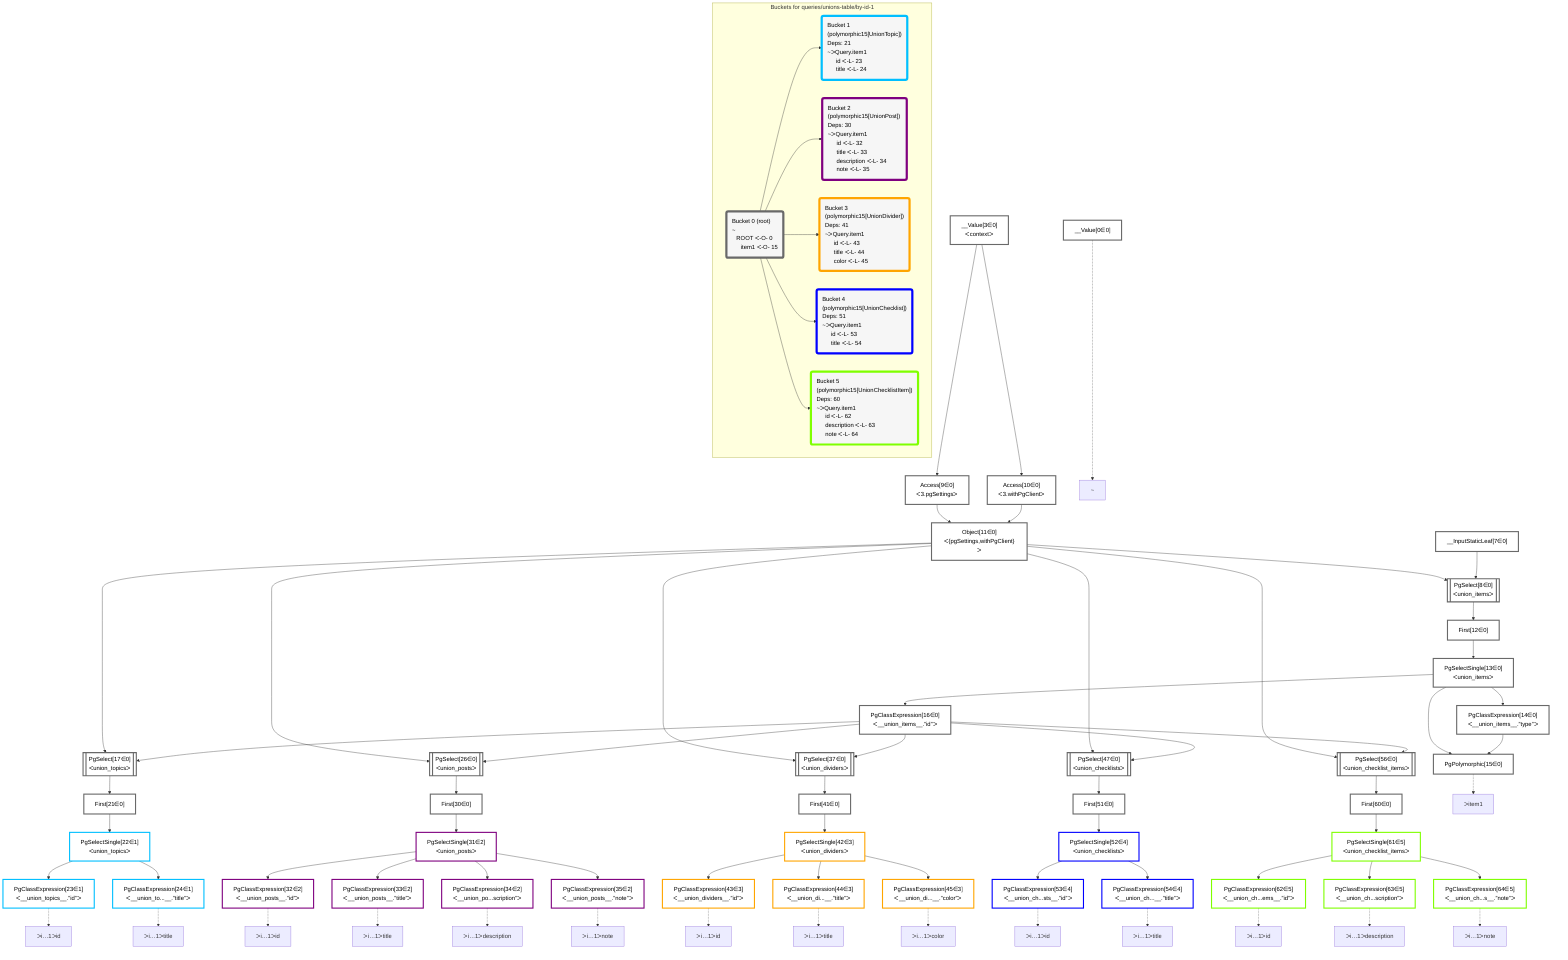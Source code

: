 graph TD
    classDef path fill:#eee,stroke:#000,color:#000
    classDef plan fill:#fff,stroke-width:3px,color:#000
    classDef itemplan fill:#fff,stroke-width:6px,color:#000
    classDef sideeffectplan fill:#f00,stroke-width:6px,color:#000
    classDef bucket fill:#f6f6f6,color:#000,stroke-width:6px,text-align:left


    %% define plans
    __Value0["__Value[0∈0]"]:::plan
    __Value3["__Value[3∈0]<br />ᐸcontextᐳ"]:::plan
    __InputStaticLeaf7["__InputStaticLeaf[7∈0]"]:::plan
    Access9["Access[9∈0]<br />ᐸ3.pgSettingsᐳ"]:::plan
    Access10["Access[10∈0]<br />ᐸ3.withPgClientᐳ"]:::plan
    Object11["Object[11∈0]<br />ᐸ{pgSettings,withPgClient}ᐳ"]:::plan
    PgSelect8[["PgSelect[8∈0]<br />ᐸunion_itemsᐳ"]]:::plan
    First12["First[12∈0]"]:::plan
    PgSelectSingle13["PgSelectSingle[13∈0]<br />ᐸunion_itemsᐳ"]:::plan
    PgClassExpression14["PgClassExpression[14∈0]<br />ᐸ__union_items__.”type”ᐳ"]:::plan
    PgPolymorphic15["PgPolymorphic[15∈0]"]:::plan
    PgClassExpression16["PgClassExpression[16∈0]<br />ᐸ__union_items__.”id”ᐳ"]:::plan
    PgSelect17[["PgSelect[17∈0]<br />ᐸunion_topicsᐳ"]]:::plan
    First21["First[21∈0]"]:::plan
    PgSelectSingle22["PgSelectSingle[22∈1]<br />ᐸunion_topicsᐳ"]:::plan
    PgClassExpression23["PgClassExpression[23∈1]<br />ᐸ__union_topics__.”id”ᐳ"]:::plan
    PgClassExpression24["PgClassExpression[24∈1]<br />ᐸ__union_to...__.”title”ᐳ"]:::plan
    PgSelect26[["PgSelect[26∈0]<br />ᐸunion_postsᐳ"]]:::plan
    First30["First[30∈0]"]:::plan
    PgSelectSingle31["PgSelectSingle[31∈2]<br />ᐸunion_postsᐳ"]:::plan
    PgClassExpression32["PgClassExpression[32∈2]<br />ᐸ__union_posts__.”id”ᐳ"]:::plan
    PgClassExpression33["PgClassExpression[33∈2]<br />ᐸ__union_posts__.”title”ᐳ"]:::plan
    PgClassExpression34["PgClassExpression[34∈2]<br />ᐸ__union_po...scription”ᐳ"]:::plan
    PgClassExpression35["PgClassExpression[35∈2]<br />ᐸ__union_posts__.”note”ᐳ"]:::plan
    PgSelect37[["PgSelect[37∈0]<br />ᐸunion_dividersᐳ"]]:::plan
    First41["First[41∈0]"]:::plan
    PgSelectSingle42["PgSelectSingle[42∈3]<br />ᐸunion_dividersᐳ"]:::plan
    PgClassExpression43["PgClassExpression[43∈3]<br />ᐸ__union_dividers__.”id”ᐳ"]:::plan
    PgClassExpression44["PgClassExpression[44∈3]<br />ᐸ__union_di...__.”title”ᐳ"]:::plan
    PgClassExpression45["PgClassExpression[45∈3]<br />ᐸ__union_di...__.”color”ᐳ"]:::plan
    PgSelect47[["PgSelect[47∈0]<br />ᐸunion_checklistsᐳ"]]:::plan
    First51["First[51∈0]"]:::plan
    PgSelectSingle52["PgSelectSingle[52∈4]<br />ᐸunion_checklistsᐳ"]:::plan
    PgClassExpression53["PgClassExpression[53∈4]<br />ᐸ__union_ch...sts__.”id”ᐳ"]:::plan
    PgClassExpression54["PgClassExpression[54∈4]<br />ᐸ__union_ch...__.”title”ᐳ"]:::plan
    PgSelect56[["PgSelect[56∈0]<br />ᐸunion_checklist_itemsᐳ"]]:::plan
    First60["First[60∈0]"]:::plan
    PgSelectSingle61["PgSelectSingle[61∈5]<br />ᐸunion_checklist_itemsᐳ"]:::plan
    PgClassExpression62["PgClassExpression[62∈5]<br />ᐸ__union_ch...ems__.”id”ᐳ"]:::plan
    PgClassExpression63["PgClassExpression[63∈5]<br />ᐸ__union_ch...scription”ᐳ"]:::plan
    PgClassExpression64["PgClassExpression[64∈5]<br />ᐸ__union_ch...s__.”note”ᐳ"]:::plan

    %% plan dependencies
    __Value3 --> Access9
    __Value3 --> Access10
    Access9 & Access10 --> Object11
    Object11 & __InputStaticLeaf7 --> PgSelect8
    PgSelect8 --> First12
    First12 --> PgSelectSingle13
    PgSelectSingle13 --> PgClassExpression14
    PgSelectSingle13 & PgClassExpression14 --> PgPolymorphic15
    PgSelectSingle13 --> PgClassExpression16
    Object11 & PgClassExpression16 --> PgSelect17
    PgSelect17 --> First21
    First21 --> PgSelectSingle22
    PgSelectSingle22 --> PgClassExpression23
    PgSelectSingle22 --> PgClassExpression24
    Object11 & PgClassExpression16 --> PgSelect26
    PgSelect26 --> First30
    First30 --> PgSelectSingle31
    PgSelectSingle31 --> PgClassExpression32
    PgSelectSingle31 --> PgClassExpression33
    PgSelectSingle31 --> PgClassExpression34
    PgSelectSingle31 --> PgClassExpression35
    Object11 & PgClassExpression16 --> PgSelect37
    PgSelect37 --> First41
    First41 --> PgSelectSingle42
    PgSelectSingle42 --> PgClassExpression43
    PgSelectSingle42 --> PgClassExpression44
    PgSelectSingle42 --> PgClassExpression45
    Object11 & PgClassExpression16 --> PgSelect47
    PgSelect47 --> First51
    First51 --> PgSelectSingle52
    PgSelectSingle52 --> PgClassExpression53
    PgSelectSingle52 --> PgClassExpression54
    Object11 & PgClassExpression16 --> PgSelect56
    PgSelect56 --> First60
    First60 --> PgSelectSingle61
    PgSelectSingle61 --> PgClassExpression62
    PgSelectSingle61 --> PgClassExpression63
    PgSelectSingle61 --> PgClassExpression64

    %% plan-to-path relationships
    P0["~"]
    __Value0 -.-> P0
    P15["ᐳitem1"]
    PgPolymorphic15 -.-> P15
    P23["ᐳi…1ᐳid"]
    PgClassExpression23 -.-> P23
    P24["ᐳi…1ᐳtitle"]
    PgClassExpression24 -.-> P24
    P32["ᐳi…1ᐳid"]
    PgClassExpression32 -.-> P32
    P33["ᐳi…1ᐳtitle"]
    PgClassExpression33 -.-> P33
    P34["ᐳi…1ᐳdescription"]
    PgClassExpression34 -.-> P34
    P35["ᐳi…1ᐳnote"]
    PgClassExpression35 -.-> P35
    P43["ᐳi…1ᐳid"]
    PgClassExpression43 -.-> P43
    P44["ᐳi…1ᐳtitle"]
    PgClassExpression44 -.-> P44
    P45["ᐳi…1ᐳcolor"]
    PgClassExpression45 -.-> P45
    P53["ᐳi…1ᐳid"]
    PgClassExpression53 -.-> P53
    P54["ᐳi…1ᐳtitle"]
    PgClassExpression54 -.-> P54
    P62["ᐳi…1ᐳid"]
    PgClassExpression62 -.-> P62
    P63["ᐳi…1ᐳdescription"]
    PgClassExpression63 -.-> P63
    P64["ᐳi…1ᐳnote"]
    PgClassExpression64 -.-> P64

    subgraph "Buckets for queries/unions-table/by-id-1"
    Bucket0("Bucket 0 (root)<br />~<br />⠀ROOT ᐸ-O- 0<br />⠀⠀item1 ᐸ-O- 15"):::bucket
    classDef bucket0 stroke:#696969
    class Bucket0,__Value0,__Value3,__InputStaticLeaf7,PgSelect8,Access9,Access10,Object11,First12,PgSelectSingle13,PgClassExpression14,PgPolymorphic15,PgClassExpression16,PgSelect17,First21,PgSelect26,First30,PgSelect37,First41,PgSelect47,First51,PgSelect56,First60 bucket0
    Bucket1("Bucket 1 (polymorphic15[UnionTopic])<br />Deps: 21<br />~ᐳQuery.item1<br />⠀⠀id ᐸ-L- 23<br />⠀⠀title ᐸ-L- 24"):::bucket
    classDef bucket1 stroke:#00bfff
    class Bucket1,PgSelectSingle22,PgClassExpression23,PgClassExpression24 bucket1
    Bucket2("Bucket 2 (polymorphic15[UnionPost])<br />Deps: 30<br />~ᐳQuery.item1<br />⠀⠀id ᐸ-L- 32<br />⠀⠀title ᐸ-L- 33<br />⠀⠀description ᐸ-L- 34<br />⠀⠀note ᐸ-L- 35"):::bucket
    classDef bucket2 stroke:#7f007f
    class Bucket2,PgSelectSingle31,PgClassExpression32,PgClassExpression33,PgClassExpression34,PgClassExpression35 bucket2
    Bucket3("Bucket 3 (polymorphic15[UnionDivider])<br />Deps: 41<br />~ᐳQuery.item1<br />⠀⠀id ᐸ-L- 43<br />⠀⠀title ᐸ-L- 44<br />⠀⠀color ᐸ-L- 45"):::bucket
    classDef bucket3 stroke:#ffa500
    class Bucket3,PgSelectSingle42,PgClassExpression43,PgClassExpression44,PgClassExpression45 bucket3
    Bucket4("Bucket 4 (polymorphic15[UnionChecklist])<br />Deps: 51<br />~ᐳQuery.item1<br />⠀⠀id ᐸ-L- 53<br />⠀⠀title ᐸ-L- 54"):::bucket
    classDef bucket4 stroke:#0000ff
    class Bucket4,PgSelectSingle52,PgClassExpression53,PgClassExpression54 bucket4
    Bucket5("Bucket 5 (polymorphic15[UnionChecklistItem])<br />Deps: 60<br />~ᐳQuery.item1<br />⠀⠀id ᐸ-L- 62<br />⠀⠀description ᐸ-L- 63<br />⠀⠀note ᐸ-L- 64"):::bucket
    classDef bucket5 stroke:#7fff00
    class Bucket5,PgSelectSingle61,PgClassExpression62,PgClassExpression63,PgClassExpression64 bucket5
    Bucket0 --> Bucket1 & Bucket2 & Bucket3 & Bucket4 & Bucket5
    end